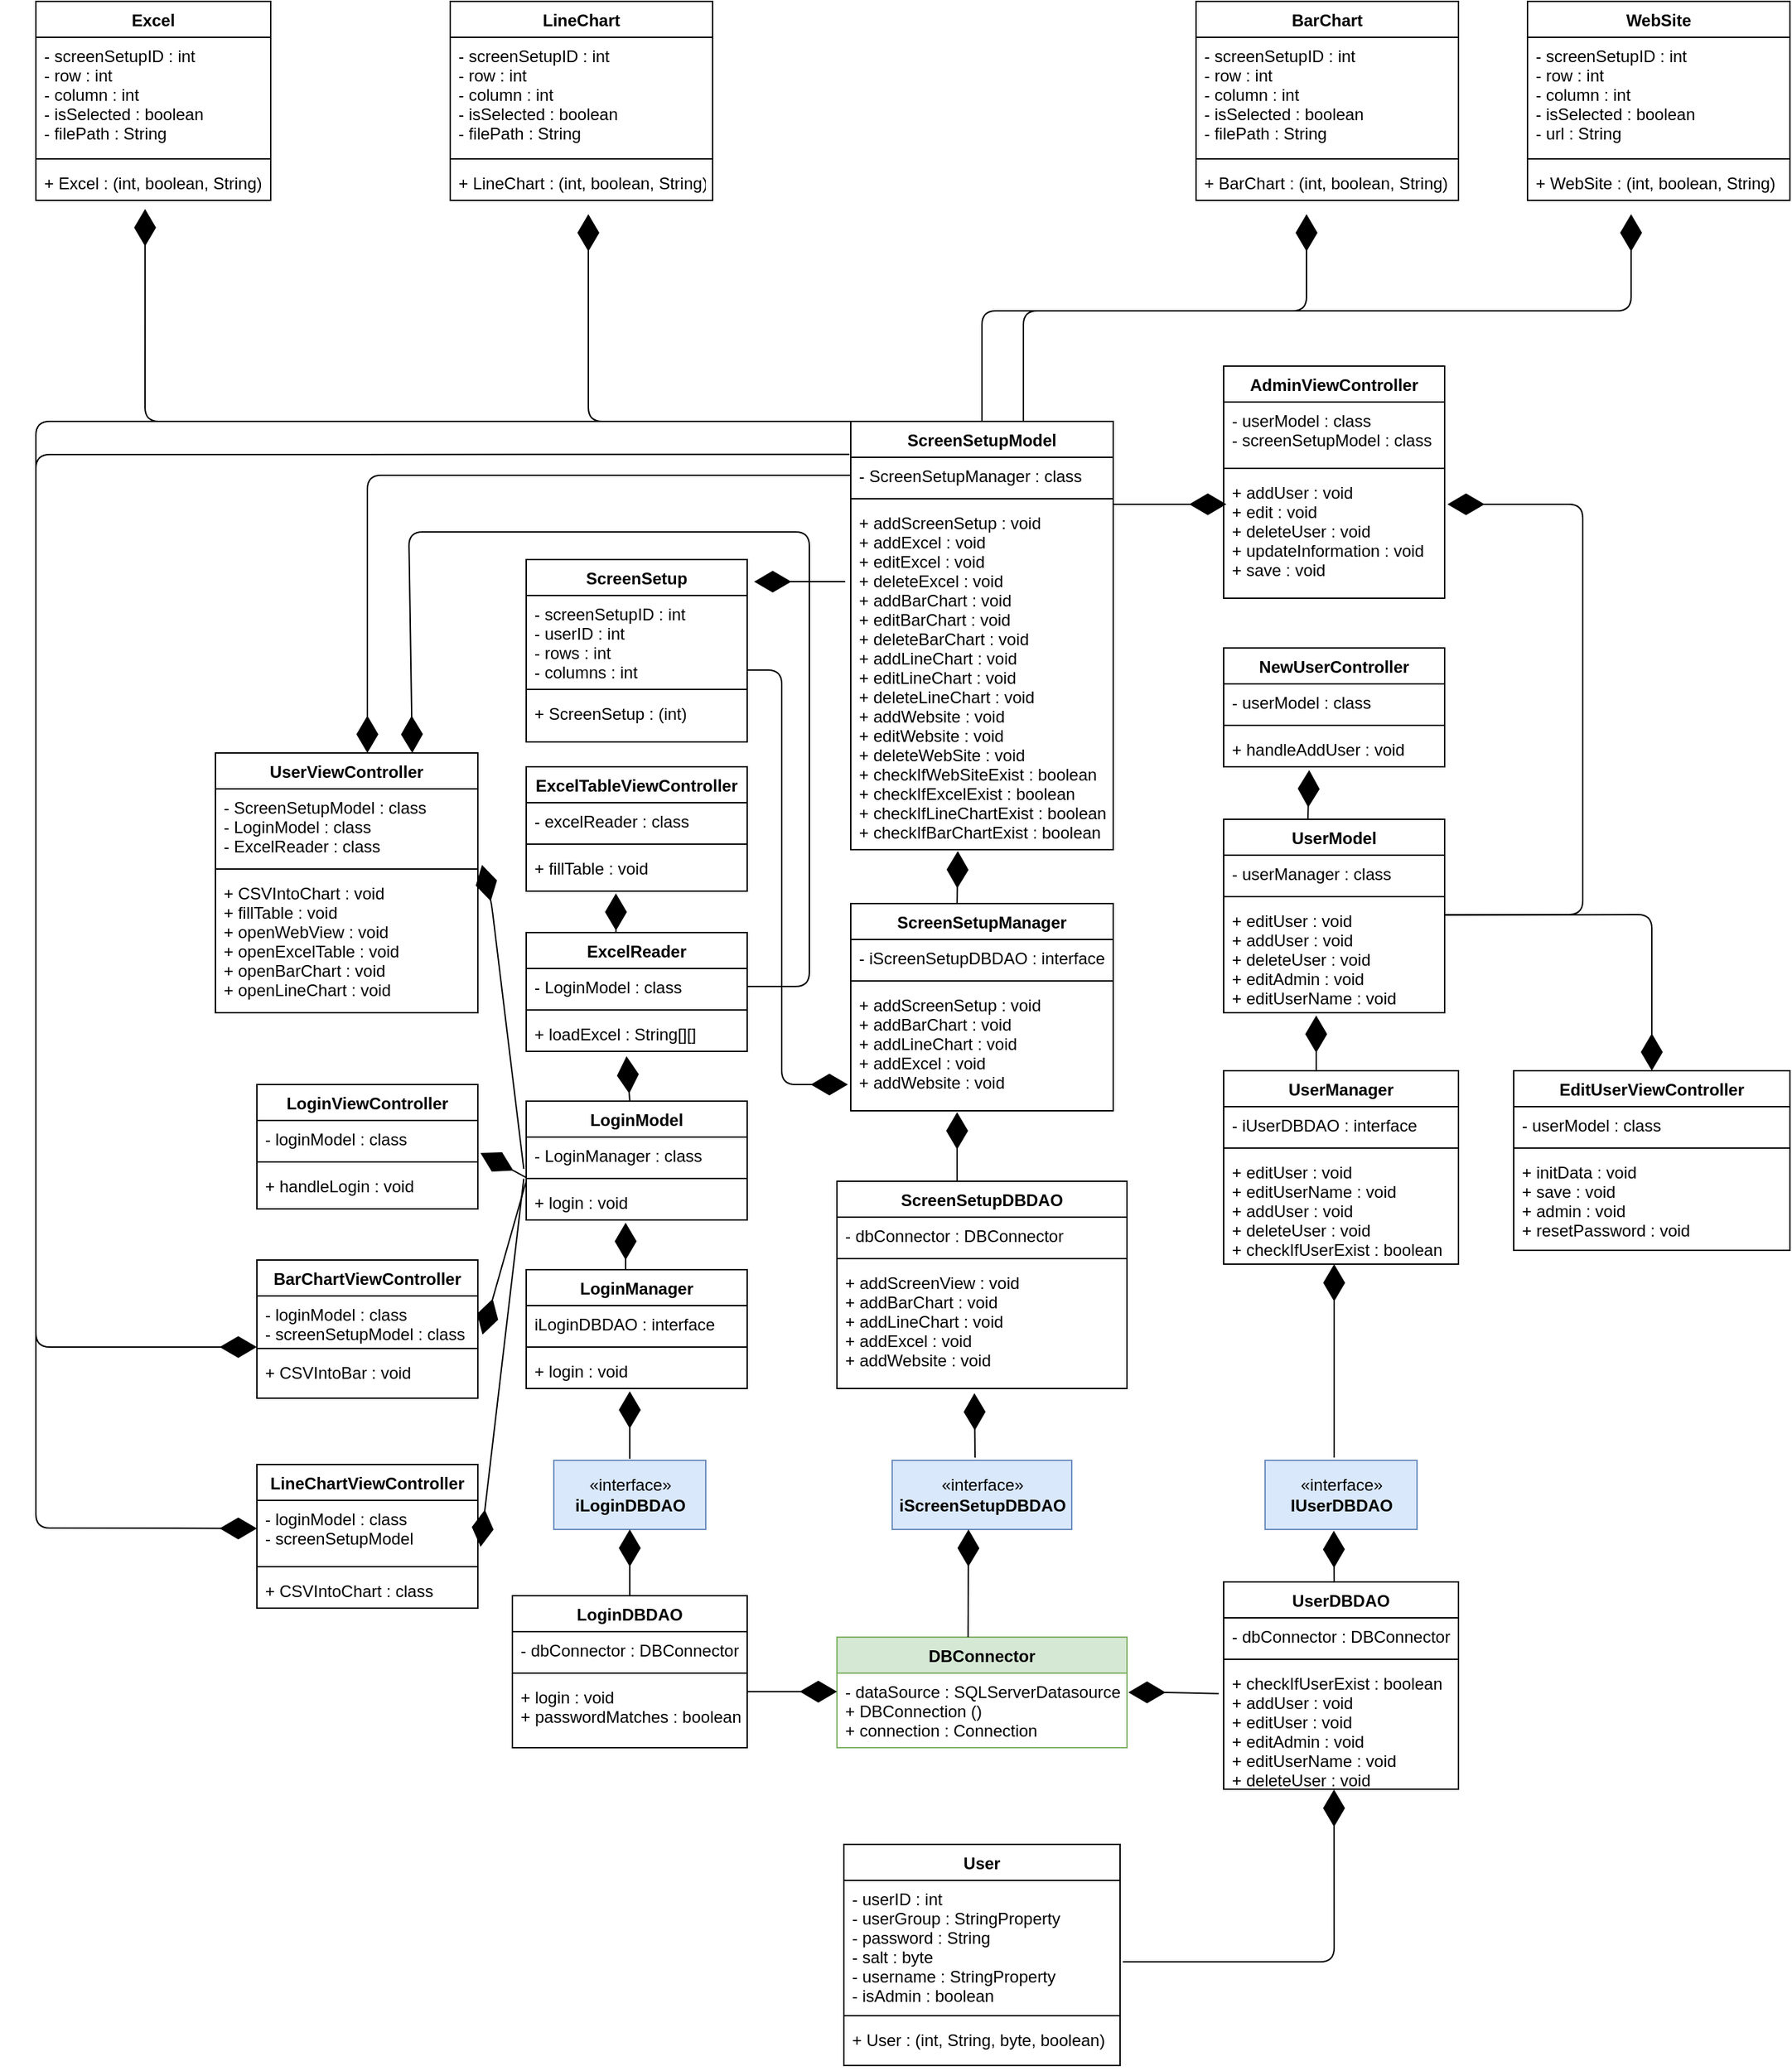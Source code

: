 <mxfile version="14.7.2" type="device"><diagram id="-xu_x7oqI-1ayVYpEPgx" name="Page-1"><mxGraphModel dx="2031" dy="2258" grid="1" gridSize="10" guides="1" tooltips="1" connect="1" arrows="1" fold="1" page="1" pageScale="1" pageWidth="827" pageHeight="1169" math="0" shadow="0"><root><mxCell id="0"/><mxCell id="1" parent="0"/><mxCell id="83hlfrwg2r9r9MQsn9oH-1" value="EditUserViewController" style="swimlane;fontStyle=1;align=center;verticalAlign=top;childLayout=stackLayout;horizontal=1;startSize=26;horizontalStack=0;resizeParent=1;resizeParentMax=0;resizeLast=0;collapsible=1;marginBottom=0;" parent="1" vertex="1"><mxGeometry x="1230" y="630" width="200" height="130" as="geometry"/></mxCell><mxCell id="83hlfrwg2r9r9MQsn9oH-2" value="- userModel : class" style="text;strokeColor=none;fillColor=none;align=left;verticalAlign=top;spacingLeft=4;spacingRight=4;overflow=hidden;rotatable=0;points=[[0,0.5],[1,0.5]];portConstraint=eastwest;" parent="83hlfrwg2r9r9MQsn9oH-1" vertex="1"><mxGeometry y="26" width="200" height="26" as="geometry"/></mxCell><mxCell id="83hlfrwg2r9r9MQsn9oH-3" value="" style="line;strokeWidth=1;fillColor=none;align=left;verticalAlign=middle;spacingTop=-1;spacingLeft=3;spacingRight=3;rotatable=0;labelPosition=right;points=[];portConstraint=eastwest;" parent="83hlfrwg2r9r9MQsn9oH-1" vertex="1"><mxGeometry y="52" width="200" height="8" as="geometry"/></mxCell><mxCell id="83hlfrwg2r9r9MQsn9oH-4" value="+ initData : void&#10;+ save : void&#10;+ admin : void&#10;+ resetPassword : void" style="text;strokeColor=none;fillColor=none;align=left;verticalAlign=top;spacingLeft=4;spacingRight=4;overflow=hidden;rotatable=0;points=[[0,0.5],[1,0.5]];portConstraint=eastwest;" parent="83hlfrwg2r9r9MQsn9oH-1" vertex="1"><mxGeometry y="60" width="200" height="70" as="geometry"/></mxCell><mxCell id="83hlfrwg2r9r9MQsn9oH-5" value="AdminViewController" style="swimlane;fontStyle=1;align=center;verticalAlign=top;childLayout=stackLayout;horizontal=1;startSize=26;horizontalStack=0;resizeParent=1;resizeParentMax=0;resizeLast=0;collapsible=1;marginBottom=0;" parent="1" vertex="1"><mxGeometry x="1020" y="120" width="160" height="168" as="geometry"/></mxCell><mxCell id="83hlfrwg2r9r9MQsn9oH-6" value="- userModel : class&#10;- screenSetupModel : class" style="text;strokeColor=none;fillColor=none;align=left;verticalAlign=top;spacingLeft=4;spacingRight=4;overflow=hidden;rotatable=0;points=[[0,0.5],[1,0.5]];portConstraint=eastwest;" parent="83hlfrwg2r9r9MQsn9oH-5" vertex="1"><mxGeometry y="26" width="160" height="44" as="geometry"/></mxCell><mxCell id="83hlfrwg2r9r9MQsn9oH-7" value="" style="line;strokeWidth=1;fillColor=none;align=left;verticalAlign=middle;spacingTop=-1;spacingLeft=3;spacingRight=3;rotatable=0;labelPosition=right;points=[];portConstraint=eastwest;" parent="83hlfrwg2r9r9MQsn9oH-5" vertex="1"><mxGeometry y="70" width="160" height="8" as="geometry"/></mxCell><mxCell id="83hlfrwg2r9r9MQsn9oH-8" value="+ addUser : void&#10;+ edit : void&#10;+ deleteUser : void&#10;+ updateInformation : void&#10;+ save : void" style="text;strokeColor=none;fillColor=none;align=left;verticalAlign=top;spacingLeft=4;spacingRight=4;overflow=hidden;rotatable=0;points=[[0,0.5],[1,0.5]];portConstraint=eastwest;" parent="83hlfrwg2r9r9MQsn9oH-5" vertex="1"><mxGeometry y="78" width="160" height="90" as="geometry"/></mxCell><mxCell id="83hlfrwg2r9r9MQsn9oH-13" value="UserModel" style="swimlane;fontStyle=1;align=center;verticalAlign=top;childLayout=stackLayout;horizontal=1;startSize=26;horizontalStack=0;resizeParent=1;resizeParentMax=0;resizeLast=0;collapsible=1;marginBottom=0;" parent="1" vertex="1"><mxGeometry x="1020" y="448" width="160" height="140" as="geometry"/></mxCell><mxCell id="83hlfrwg2r9r9MQsn9oH-14" value="- userManager : class" style="text;strokeColor=none;fillColor=none;align=left;verticalAlign=top;spacingLeft=4;spacingRight=4;overflow=hidden;rotatable=0;points=[[0,0.5],[1,0.5]];portConstraint=eastwest;" parent="83hlfrwg2r9r9MQsn9oH-13" vertex="1"><mxGeometry y="26" width="160" height="26" as="geometry"/></mxCell><mxCell id="83hlfrwg2r9r9MQsn9oH-15" value="" style="line;strokeWidth=1;fillColor=none;align=left;verticalAlign=middle;spacingTop=-1;spacingLeft=3;spacingRight=3;rotatable=0;labelPosition=right;points=[];portConstraint=eastwest;" parent="83hlfrwg2r9r9MQsn9oH-13" vertex="1"><mxGeometry y="52" width="160" height="8" as="geometry"/></mxCell><mxCell id="83hlfrwg2r9r9MQsn9oH-16" value="+ editUser : void&#10;+ addUser : void&#10;+ deleteUser : void&#10;+ editAdmin : void&#10;+ editUserName : void" style="text;strokeColor=none;fillColor=none;align=left;verticalAlign=top;spacingLeft=4;spacingRight=4;overflow=hidden;rotatable=0;points=[[0,0.5],[1,0.5]];portConstraint=eastwest;" parent="83hlfrwg2r9r9MQsn9oH-13" vertex="1"><mxGeometry y="60" width="160" height="80" as="geometry"/></mxCell><mxCell id="83hlfrwg2r9r9MQsn9oH-21" value="ScreenSetupModel" style="swimlane;fontStyle=1;align=center;verticalAlign=top;childLayout=stackLayout;horizontal=1;startSize=26;horizontalStack=0;resizeParent=1;resizeParentMax=0;resizeLast=0;collapsible=1;marginBottom=0;" parent="1" vertex="1"><mxGeometry x="750" y="160" width="190" height="310" as="geometry"/></mxCell><mxCell id="83hlfrwg2r9r9MQsn9oH-22" value="- ScreenSetupManager : class" style="text;strokeColor=none;fillColor=none;align=left;verticalAlign=top;spacingLeft=4;spacingRight=4;overflow=hidden;rotatable=0;points=[[0,0.5],[1,0.5]];portConstraint=eastwest;" parent="83hlfrwg2r9r9MQsn9oH-21" vertex="1"><mxGeometry y="26" width="190" height="26" as="geometry"/></mxCell><mxCell id="83hlfrwg2r9r9MQsn9oH-23" value="" style="line;strokeWidth=1;fillColor=none;align=left;verticalAlign=middle;spacingTop=-1;spacingLeft=3;spacingRight=3;rotatable=0;labelPosition=right;points=[];portConstraint=eastwest;" parent="83hlfrwg2r9r9MQsn9oH-21" vertex="1"><mxGeometry y="52" width="190" height="8" as="geometry"/></mxCell><mxCell id="83hlfrwg2r9r9MQsn9oH-24" value="+ addScreenSetup : void&#10;+ addExcel : void&#10;+ editExcel : void&#10;+ deleteExcel : void&#10;+ addBarChart : void&#10;+ editBarChart : void&#10;+ deleteBarChart : void&#10;+ addLineChart : void&#10;+ editLineChart : void&#10;+ deleteLineChart : void&#10;+ addWebsite : void&#10;+ editWebsite : void&#10;+ deleteWebSite : void&#10;+ checkIfWebSiteExist : boolean&#10;+ checkIfExcelExist : boolean&#10;+ checkIfLineChartExist : boolean&#10;+ checkIfBarChartExist : boolean" style="text;strokeColor=none;fillColor=none;align=left;verticalAlign=top;spacingLeft=4;spacingRight=4;overflow=hidden;rotatable=0;points=[[0,0.5],[1,0.5]];portConstraint=eastwest;" parent="83hlfrwg2r9r9MQsn9oH-21" vertex="1"><mxGeometry y="60" width="190" height="250" as="geometry"/></mxCell><mxCell id="83hlfrwg2r9r9MQsn9oH-25" value="LoginModel" style="swimlane;fontStyle=1;align=center;verticalAlign=top;childLayout=stackLayout;horizontal=1;startSize=26;horizontalStack=0;resizeParent=1;resizeParentMax=0;resizeLast=0;collapsible=1;marginBottom=0;" parent="1" vertex="1"><mxGeometry x="515" y="652" width="160" height="86" as="geometry"/></mxCell><mxCell id="C0IKbY7jqV3EXSdnND0K-59" value="" style="endArrow=diamondThin;endFill=1;endSize=24;html=1;entryX=0.454;entryY=1.137;entryDx=0;entryDy=0;entryPerimeter=0;" parent="83hlfrwg2r9r9MQsn9oH-25" target="C0IKbY7jqV3EXSdnND0K-58" edge="1"><mxGeometry width="160" relative="1" as="geometry"><mxPoint x="75" as="sourcePoint"/><mxPoint x="235" as="targetPoint"/></mxGeometry></mxCell><mxCell id="83hlfrwg2r9r9MQsn9oH-26" value="- LoginManager : class" style="text;strokeColor=none;fillColor=none;align=left;verticalAlign=top;spacingLeft=4;spacingRight=4;overflow=hidden;rotatable=0;points=[[0,0.5],[1,0.5]];portConstraint=eastwest;" parent="83hlfrwg2r9r9MQsn9oH-25" vertex="1"><mxGeometry y="26" width="160" height="26" as="geometry"/></mxCell><mxCell id="83hlfrwg2r9r9MQsn9oH-27" value="" style="line;strokeWidth=1;fillColor=none;align=left;verticalAlign=middle;spacingTop=-1;spacingLeft=3;spacingRight=3;rotatable=0;labelPosition=right;points=[];portConstraint=eastwest;" parent="83hlfrwg2r9r9MQsn9oH-25" vertex="1"><mxGeometry y="52" width="160" height="8" as="geometry"/></mxCell><mxCell id="C0IKbY7jqV3EXSdnND0K-48" value="" style="endArrow=diamondThin;endFill=1;endSize=24;html=1;entryX=1.012;entryY=0.907;entryDx=0;entryDy=0;entryPerimeter=0;" parent="83hlfrwg2r9r9MQsn9oH-25" target="C0IKbY7jqV3EXSdnND0K-14" edge="1"><mxGeometry width="160" relative="1" as="geometry"><mxPoint y="55.29" as="sourcePoint"/><mxPoint x="160" y="55.29" as="targetPoint"/></mxGeometry></mxCell><mxCell id="83hlfrwg2r9r9MQsn9oH-28" value="+ login : void" style="text;strokeColor=none;fillColor=none;align=left;verticalAlign=top;spacingLeft=4;spacingRight=4;overflow=hidden;rotatable=0;points=[[0,0.5],[1,0.5]];portConstraint=eastwest;" parent="83hlfrwg2r9r9MQsn9oH-25" vertex="1"><mxGeometry y="60" width="160" height="26" as="geometry"/></mxCell><mxCell id="83hlfrwg2r9r9MQsn9oH-33" value="ScreenSetupDBDAO" style="swimlane;fontStyle=1;align=center;verticalAlign=top;childLayout=stackLayout;horizontal=1;startSize=26;horizontalStack=0;resizeParent=1;resizeParentMax=0;resizeLast=0;collapsible=1;marginBottom=0;" parent="1" vertex="1"><mxGeometry x="740" y="710" width="210" height="150" as="geometry"/></mxCell><mxCell id="83hlfrwg2r9r9MQsn9oH-34" value="- dbConnector : DBConnector" style="text;strokeColor=none;fillColor=none;align=left;verticalAlign=top;spacingLeft=4;spacingRight=4;overflow=hidden;rotatable=0;points=[[0,0.5],[1,0.5]];portConstraint=eastwest;" parent="83hlfrwg2r9r9MQsn9oH-33" vertex="1"><mxGeometry y="26" width="210" height="26" as="geometry"/></mxCell><mxCell id="83hlfrwg2r9r9MQsn9oH-35" value="" style="line;strokeWidth=1;fillColor=none;align=left;verticalAlign=middle;spacingTop=-1;spacingLeft=3;spacingRight=3;rotatable=0;labelPosition=right;points=[];portConstraint=eastwest;" parent="83hlfrwg2r9r9MQsn9oH-33" vertex="1"><mxGeometry y="52" width="210" height="8" as="geometry"/></mxCell><mxCell id="83hlfrwg2r9r9MQsn9oH-36" value="+ addScreenView : void&#10;+ addBarChart : void&#10;+ addLineChart : void&#10;+ addExcel : void&#10;+ addWebsite : void" style="text;strokeColor=none;fillColor=none;align=left;verticalAlign=top;spacingLeft=4;spacingRight=4;overflow=hidden;rotatable=0;points=[[0,0.5],[1,0.5]];portConstraint=eastwest;" parent="83hlfrwg2r9r9MQsn9oH-33" vertex="1"><mxGeometry y="60" width="210" height="90" as="geometry"/></mxCell><mxCell id="83hlfrwg2r9r9MQsn9oH-37" value="«interface»&lt;br&gt;&lt;b&gt;IUserDBDAO&lt;/b&gt;" style="html=1;fillColor=#dae8fc;strokeColor=#6c8ebf;" parent="1" vertex="1"><mxGeometry x="1050" y="912" width="110" height="50" as="geometry"/></mxCell><mxCell id="83hlfrwg2r9r9MQsn9oH-38" value="LoginDBDAO" style="swimlane;fontStyle=1;align=center;verticalAlign=top;childLayout=stackLayout;horizontal=1;startSize=26;horizontalStack=0;resizeParent=1;resizeParentMax=0;resizeLast=0;collapsible=1;marginBottom=0;" parent="1" vertex="1"><mxGeometry x="505" y="1010" width="170" height="110" as="geometry"/></mxCell><mxCell id="83hlfrwg2r9r9MQsn9oH-39" value="- dbConnector : DBConnector" style="text;strokeColor=none;fillColor=none;align=left;verticalAlign=top;spacingLeft=4;spacingRight=4;overflow=hidden;rotatable=0;points=[[0,0.5],[1,0.5]];portConstraint=eastwest;" parent="83hlfrwg2r9r9MQsn9oH-38" vertex="1"><mxGeometry y="26" width="170" height="26" as="geometry"/></mxCell><mxCell id="83hlfrwg2r9r9MQsn9oH-40" value="" style="line;strokeWidth=1;fillColor=none;align=left;verticalAlign=middle;spacingTop=-1;spacingLeft=3;spacingRight=3;rotatable=0;labelPosition=right;points=[];portConstraint=eastwest;" parent="83hlfrwg2r9r9MQsn9oH-38" vertex="1"><mxGeometry y="52" width="170" height="8" as="geometry"/></mxCell><mxCell id="83hlfrwg2r9r9MQsn9oH-41" value="+ login : void&#10;+ passwordMatches : boolean" style="text;strokeColor=none;fillColor=none;align=left;verticalAlign=top;spacingLeft=4;spacingRight=4;overflow=hidden;rotatable=0;points=[[0,0.5],[1,0.5]];portConstraint=eastwest;" parent="83hlfrwg2r9r9MQsn9oH-38" vertex="1"><mxGeometry y="60" width="170" height="50" as="geometry"/></mxCell><mxCell id="83hlfrwg2r9r9MQsn9oH-42" value="UserDBDAO" style="swimlane;fontStyle=1;align=center;verticalAlign=top;childLayout=stackLayout;horizontal=1;startSize=26;horizontalStack=0;resizeParent=1;resizeParentMax=0;resizeLast=0;collapsible=1;marginBottom=0;" parent="1" vertex="1"><mxGeometry x="1020" y="1000" width="170" height="150" as="geometry"/></mxCell><mxCell id="83hlfrwg2r9r9MQsn9oH-43" value="- dbConnector : DBConnector" style="text;strokeColor=none;fillColor=none;align=left;verticalAlign=top;spacingLeft=4;spacingRight=4;overflow=hidden;rotatable=0;points=[[0,0.5],[1,0.5]];portConstraint=eastwest;" parent="83hlfrwg2r9r9MQsn9oH-42" vertex="1"><mxGeometry y="26" width="170" height="26" as="geometry"/></mxCell><mxCell id="83hlfrwg2r9r9MQsn9oH-44" value="" style="line;strokeWidth=1;fillColor=none;align=left;verticalAlign=middle;spacingTop=-1;spacingLeft=3;spacingRight=3;rotatable=0;labelPosition=right;points=[];portConstraint=eastwest;" parent="83hlfrwg2r9r9MQsn9oH-42" vertex="1"><mxGeometry y="52" width="170" height="8" as="geometry"/></mxCell><mxCell id="83hlfrwg2r9r9MQsn9oH-45" value="+ checkIfUserExist : boolean&#10;+ addUser : void&#10;+ editUser : void&#10;+ editAdmin : void&#10;+ editUserName : void&#10;+ deleteUser : void" style="text;strokeColor=none;fillColor=none;align=left;verticalAlign=top;spacingLeft=4;spacingRight=4;overflow=hidden;rotatable=0;points=[[0,0.5],[1,0.5]];portConstraint=eastwest;" parent="83hlfrwg2r9r9MQsn9oH-42" vertex="1"><mxGeometry y="60" width="170" height="90" as="geometry"/></mxCell><mxCell id="83hlfrwg2r9r9MQsn9oH-52" value="DBConnector" style="swimlane;fontStyle=1;childLayout=stackLayout;horizontal=1;startSize=26;fillColor=#d5e8d4;horizontalStack=0;resizeParent=1;resizeParentMax=0;resizeLast=0;collapsible=1;marginBottom=0;strokeColor=#82b366;" parent="1" vertex="1"><mxGeometry x="740" y="1040" width="210" height="80" as="geometry"/></mxCell><mxCell id="KyRA1oLAtNByARKjJ57n-8" value="" style="endArrow=diamondThin;endFill=1;endSize=24;html=1;entryX=0;entryY=0.248;entryDx=0;entryDy=0;entryPerimeter=0;" parent="83hlfrwg2r9r9MQsn9oH-52" target="83hlfrwg2r9r9MQsn9oH-55" edge="1"><mxGeometry width="160" relative="1" as="geometry"><mxPoint x="-65" y="39.41" as="sourcePoint"/><mxPoint x="95" y="39.41" as="targetPoint"/></mxGeometry></mxCell><mxCell id="83hlfrwg2r9r9MQsn9oH-55" value="- dataSource : SQLServerDatasource&#10;+ DBConnection ()&#10;+ connection : Connection" style="text;strokeColor=none;fillColor=none;align=left;verticalAlign=top;spacingLeft=4;spacingRight=4;overflow=hidden;rotatable=0;points=[[0,0.5],[1,0.5]];portConstraint=eastwest;" parent="83hlfrwg2r9r9MQsn9oH-52" vertex="1"><mxGeometry y="26" width="210" height="54" as="geometry"/></mxCell><mxCell id="83hlfrwg2r9r9MQsn9oH-60" value="UserManager" style="swimlane;fontStyle=1;align=center;verticalAlign=top;childLayout=stackLayout;horizontal=1;startSize=26;horizontalStack=0;resizeParent=1;resizeParentMax=0;resizeLast=0;collapsible=1;marginBottom=0;" parent="1" vertex="1"><mxGeometry x="1020" y="630" width="170" height="140" as="geometry"/></mxCell><mxCell id="83hlfrwg2r9r9MQsn9oH-61" value="- iUserDBDAO : interface" style="text;strokeColor=none;fillColor=none;align=left;verticalAlign=top;spacingLeft=4;spacingRight=4;overflow=hidden;rotatable=0;points=[[0,0.5],[1,0.5]];portConstraint=eastwest;" parent="83hlfrwg2r9r9MQsn9oH-60" vertex="1"><mxGeometry y="26" width="170" height="26" as="geometry"/></mxCell><mxCell id="83hlfrwg2r9r9MQsn9oH-62" value="" style="line;strokeWidth=1;fillColor=none;align=left;verticalAlign=middle;spacingTop=-1;spacingLeft=3;spacingRight=3;rotatable=0;labelPosition=right;points=[];portConstraint=eastwest;" parent="83hlfrwg2r9r9MQsn9oH-60" vertex="1"><mxGeometry y="52" width="170" height="8" as="geometry"/></mxCell><mxCell id="83hlfrwg2r9r9MQsn9oH-63" value="+ editUser : void&#10;+ editUserName : void&#10;+ addUser : void&#10;+ deleteUser : void&#10;+ checkIfUserExist : boolean" style="text;strokeColor=none;fillColor=none;align=left;verticalAlign=top;spacingLeft=4;spacingRight=4;overflow=hidden;rotatable=0;points=[[0,0.5],[1,0.5]];portConstraint=eastwest;" parent="83hlfrwg2r9r9MQsn9oH-60" vertex="1"><mxGeometry y="60" width="170" height="80" as="geometry"/></mxCell><mxCell id="C0IKbY7jqV3EXSdnND0K-50" value="" style="endArrow=diamondThin;endFill=1;endSize=24;html=1;" parent="83hlfrwg2r9r9MQsn9oH-60" edge="1"><mxGeometry width="160" relative="1" as="geometry"><mxPoint x="67" as="sourcePoint"/><mxPoint x="67" y="-40" as="targetPoint"/></mxGeometry></mxCell><mxCell id="83hlfrwg2r9r9MQsn9oH-64" value="ScreenSetupManager" style="swimlane;fontStyle=1;align=center;verticalAlign=top;childLayout=stackLayout;horizontal=1;startSize=26;horizontalStack=0;resizeParent=1;resizeParentMax=0;resizeLast=0;collapsible=1;marginBottom=0;" parent="1" vertex="1"><mxGeometry x="750" y="509" width="190" height="150" as="geometry"/></mxCell><mxCell id="83hlfrwg2r9r9MQsn9oH-65" value="- iScreenSetupDBDAO : interface" style="text;strokeColor=none;fillColor=none;align=left;verticalAlign=top;spacingLeft=4;spacingRight=4;overflow=hidden;rotatable=0;points=[[0,0.5],[1,0.5]];portConstraint=eastwest;" parent="83hlfrwg2r9r9MQsn9oH-64" vertex="1"><mxGeometry y="26" width="190" height="26" as="geometry"/></mxCell><mxCell id="83hlfrwg2r9r9MQsn9oH-66" value="" style="line;strokeWidth=1;fillColor=none;align=left;verticalAlign=middle;spacingTop=-1;spacingLeft=3;spacingRight=3;rotatable=0;labelPosition=right;points=[];portConstraint=eastwest;" parent="83hlfrwg2r9r9MQsn9oH-64" vertex="1"><mxGeometry y="52" width="190" height="8" as="geometry"/></mxCell><mxCell id="83hlfrwg2r9r9MQsn9oH-67" value="+ addScreenSetup : void&#10;+ addBarChart : void&#10;+ addLineChart : void&#10;+ addExcel : void&#10;+ addWebsite : void" style="text;strokeColor=none;fillColor=none;align=left;verticalAlign=top;spacingLeft=4;spacingRight=4;overflow=hidden;rotatable=0;points=[[0,0.5],[1,0.5]];portConstraint=eastwest;" parent="83hlfrwg2r9r9MQsn9oH-64" vertex="1"><mxGeometry y="60" width="190" height="90" as="geometry"/></mxCell><mxCell id="83hlfrwg2r9r9MQsn9oH-68" value="LoginManager" style="swimlane;fontStyle=1;align=center;verticalAlign=top;childLayout=stackLayout;horizontal=1;startSize=26;horizontalStack=0;resizeParent=1;resizeParentMax=0;resizeLast=0;collapsible=1;marginBottom=0;" parent="1" vertex="1"><mxGeometry x="515" y="774" width="160" height="86" as="geometry"/></mxCell><mxCell id="83hlfrwg2r9r9MQsn9oH-69" value="iLoginDBDAO : interface" style="text;strokeColor=none;fillColor=none;align=left;verticalAlign=top;spacingLeft=4;spacingRight=4;overflow=hidden;rotatable=0;points=[[0,0.5],[1,0.5]];portConstraint=eastwest;" parent="83hlfrwg2r9r9MQsn9oH-68" vertex="1"><mxGeometry y="26" width="160" height="26" as="geometry"/></mxCell><mxCell id="83hlfrwg2r9r9MQsn9oH-70" value="" style="line;strokeWidth=1;fillColor=none;align=left;verticalAlign=middle;spacingTop=-1;spacingLeft=3;spacingRight=3;rotatable=0;labelPosition=right;points=[];portConstraint=eastwest;" parent="83hlfrwg2r9r9MQsn9oH-68" vertex="1"><mxGeometry y="52" width="160" height="8" as="geometry"/></mxCell><mxCell id="83hlfrwg2r9r9MQsn9oH-71" value="+ login : void" style="text;strokeColor=none;fillColor=none;align=left;verticalAlign=top;spacingLeft=4;spacingRight=4;overflow=hidden;rotatable=0;points=[[0,0.5],[1,0.5]];portConstraint=eastwest;" parent="83hlfrwg2r9r9MQsn9oH-68" vertex="1"><mxGeometry y="60" width="160" height="26" as="geometry"/></mxCell><mxCell id="83hlfrwg2r9r9MQsn9oH-80" value="User" style="swimlane;fontStyle=1;align=center;verticalAlign=top;childLayout=stackLayout;horizontal=1;startSize=26;horizontalStack=0;resizeParent=1;resizeParentMax=0;resizeLast=0;collapsible=1;marginBottom=0;" parent="1" vertex="1"><mxGeometry x="745" y="1190" width="200" height="160" as="geometry"/></mxCell><mxCell id="83hlfrwg2r9r9MQsn9oH-81" value="- userID : int&#10;- userGroup : StringProperty&#10;- password : String&#10;- salt : byte&#10;- username : StringProperty&#10;- isAdmin : boolean" style="text;strokeColor=none;fillColor=none;align=left;verticalAlign=top;spacingLeft=4;spacingRight=4;overflow=hidden;rotatable=0;points=[[0,0.5],[1,0.5]];portConstraint=eastwest;" parent="83hlfrwg2r9r9MQsn9oH-80" vertex="1"><mxGeometry y="26" width="200" height="94" as="geometry"/></mxCell><mxCell id="83hlfrwg2r9r9MQsn9oH-82" value="" style="line;strokeWidth=1;fillColor=none;align=left;verticalAlign=middle;spacingTop=-1;spacingLeft=3;spacingRight=3;rotatable=0;labelPosition=right;points=[];portConstraint=eastwest;" parent="83hlfrwg2r9r9MQsn9oH-80" vertex="1"><mxGeometry y="120" width="200" height="8" as="geometry"/></mxCell><mxCell id="83hlfrwg2r9r9MQsn9oH-83" value="+ User : (int, String, byte, boolean)&#10;" style="text;strokeColor=none;fillColor=none;align=left;verticalAlign=top;spacingLeft=4;spacingRight=4;overflow=hidden;rotatable=0;points=[[0,0.5],[1,0.5]];portConstraint=eastwest;" parent="83hlfrwg2r9r9MQsn9oH-80" vertex="1"><mxGeometry y="128" width="200" height="32" as="geometry"/></mxCell><mxCell id="83hlfrwg2r9r9MQsn9oH-88" value="ScreenSetup" style="swimlane;fontStyle=1;align=center;verticalAlign=top;childLayout=stackLayout;horizontal=1;startSize=26;horizontalStack=0;resizeParent=1;resizeParentMax=0;resizeLast=0;collapsible=1;marginBottom=0;" parent="1" vertex="1"><mxGeometry x="515" y="260" width="160" height="132" as="geometry"/></mxCell><mxCell id="83hlfrwg2r9r9MQsn9oH-89" value="- screenSetupID : int&#10;- userID : int&#10;- rows : int&#10;- columns : int" style="text;strokeColor=none;fillColor=none;align=left;verticalAlign=top;spacingLeft=4;spacingRight=4;overflow=hidden;rotatable=0;points=[[0,0.5],[1,0.5]];portConstraint=eastwest;" parent="83hlfrwg2r9r9MQsn9oH-88" vertex="1"><mxGeometry y="26" width="160" height="64" as="geometry"/></mxCell><mxCell id="83hlfrwg2r9r9MQsn9oH-90" value="" style="line;strokeWidth=1;fillColor=none;align=left;verticalAlign=middle;spacingTop=-1;spacingLeft=3;spacingRight=3;rotatable=0;labelPosition=right;points=[];portConstraint=eastwest;" parent="83hlfrwg2r9r9MQsn9oH-88" vertex="1"><mxGeometry y="90" width="160" height="8" as="geometry"/></mxCell><mxCell id="83hlfrwg2r9r9MQsn9oH-91" value="+ ScreenSetup : (int)" style="text;strokeColor=none;fillColor=none;align=left;verticalAlign=top;spacingLeft=4;spacingRight=4;overflow=hidden;rotatable=0;points=[[0,0.5],[1,0.5]];portConstraint=eastwest;" parent="83hlfrwg2r9r9MQsn9oH-88" vertex="1"><mxGeometry y="98" width="160" height="34" as="geometry"/></mxCell><mxCell id="C0IKbY7jqV3EXSdnND0K-1" value="BarChartViewController" style="swimlane;fontStyle=1;align=center;verticalAlign=top;childLayout=stackLayout;horizontal=1;startSize=26;horizontalStack=0;resizeParent=1;resizeParentMax=0;resizeLast=0;collapsible=1;marginBottom=0;" parent="1" vertex="1"><mxGeometry x="320" y="767" width="160" height="100" as="geometry"/></mxCell><mxCell id="C0IKbY7jqV3EXSdnND0K-2" value="- loginModel : class&#10;- screenSetupModel : class" style="text;strokeColor=none;fillColor=none;align=left;verticalAlign=top;spacingLeft=4;spacingRight=4;overflow=hidden;rotatable=0;points=[[0,0.5],[1,0.5]];portConstraint=eastwest;" parent="C0IKbY7jqV3EXSdnND0K-1" vertex="1"><mxGeometry y="26" width="160" height="34" as="geometry"/></mxCell><mxCell id="C0IKbY7jqV3EXSdnND0K-3" value="" style="line;strokeWidth=1;fillColor=none;align=left;verticalAlign=middle;spacingTop=-1;spacingLeft=3;spacingRight=3;rotatable=0;labelPosition=right;points=[];portConstraint=eastwest;" parent="C0IKbY7jqV3EXSdnND0K-1" vertex="1"><mxGeometry y="60" width="160" height="8" as="geometry"/></mxCell><mxCell id="C0IKbY7jqV3EXSdnND0K-4" value="+ CSVIntoBar : void" style="text;strokeColor=none;fillColor=none;align=left;verticalAlign=top;spacingLeft=4;spacingRight=4;overflow=hidden;rotatable=0;points=[[0,0.5],[1,0.5]];portConstraint=eastwest;" parent="C0IKbY7jqV3EXSdnND0K-1" vertex="1"><mxGeometry y="68" width="160" height="32" as="geometry"/></mxCell><mxCell id="C0IKbY7jqV3EXSdnND0K-5" value="ExcelTableViewController" style="swimlane;fontStyle=1;align=center;verticalAlign=top;childLayout=stackLayout;horizontal=1;startSize=26;horizontalStack=0;resizeParent=1;resizeParentMax=0;resizeLast=0;collapsible=1;marginBottom=0;" parent="1" vertex="1"><mxGeometry x="515" y="410" width="160" height="90" as="geometry"/></mxCell><mxCell id="C0IKbY7jqV3EXSdnND0K-6" value="- excelReader : class" style="text;strokeColor=none;fillColor=none;align=left;verticalAlign=top;spacingLeft=4;spacingRight=4;overflow=hidden;rotatable=0;points=[[0,0.5],[1,0.5]];portConstraint=eastwest;" parent="C0IKbY7jqV3EXSdnND0K-5" vertex="1"><mxGeometry y="26" width="160" height="26" as="geometry"/></mxCell><mxCell id="C0IKbY7jqV3EXSdnND0K-7" value="" style="line;strokeWidth=1;fillColor=none;align=left;verticalAlign=middle;spacingTop=-1;spacingLeft=3;spacingRight=3;rotatable=0;labelPosition=right;points=[];portConstraint=eastwest;" parent="C0IKbY7jqV3EXSdnND0K-5" vertex="1"><mxGeometry y="52" width="160" height="8" as="geometry"/></mxCell><mxCell id="C0IKbY7jqV3EXSdnND0K-8" value="+ fillTable : void&#10;" style="text;strokeColor=none;fillColor=none;align=left;verticalAlign=top;spacingLeft=4;spacingRight=4;overflow=hidden;rotatable=0;points=[[0,0.5],[1,0.5]];portConstraint=eastwest;" parent="C0IKbY7jqV3EXSdnND0K-5" vertex="1"><mxGeometry y="60" width="160" height="30" as="geometry"/></mxCell><mxCell id="C0IKbY7jqV3EXSdnND0K-9" value="LineChartViewController" style="swimlane;fontStyle=1;align=center;verticalAlign=top;childLayout=stackLayout;horizontal=1;startSize=26;horizontalStack=0;resizeParent=1;resizeParentMax=0;resizeLast=0;collapsible=1;marginBottom=0;" parent="1" vertex="1"><mxGeometry x="320" y="915" width="160" height="104" as="geometry"/></mxCell><mxCell id="C0IKbY7jqV3EXSdnND0K-10" value="- loginModel : class&#10;- screenSetupModel" style="text;strokeColor=none;fillColor=none;align=left;verticalAlign=top;spacingLeft=4;spacingRight=4;overflow=hidden;rotatable=0;points=[[0,0.5],[1,0.5]];portConstraint=eastwest;" parent="C0IKbY7jqV3EXSdnND0K-9" vertex="1"><mxGeometry y="26" width="160" height="44" as="geometry"/></mxCell><mxCell id="C0IKbY7jqV3EXSdnND0K-11" value="" style="line;strokeWidth=1;fillColor=none;align=left;verticalAlign=middle;spacingTop=-1;spacingLeft=3;spacingRight=3;rotatable=0;labelPosition=right;points=[];portConstraint=eastwest;" parent="C0IKbY7jqV3EXSdnND0K-9" vertex="1"><mxGeometry y="70" width="160" height="8" as="geometry"/></mxCell><mxCell id="C0IKbY7jqV3EXSdnND0K-12" value="+ CSVIntoChart : class" style="text;strokeColor=none;fillColor=none;align=left;verticalAlign=top;spacingLeft=4;spacingRight=4;overflow=hidden;rotatable=0;points=[[0,0.5],[1,0.5]];portConstraint=eastwest;" parent="C0IKbY7jqV3EXSdnND0K-9" vertex="1"><mxGeometry y="78" width="160" height="26" as="geometry"/></mxCell><mxCell id="C0IKbY7jqV3EXSdnND0K-13" value="LoginViewController" style="swimlane;fontStyle=1;align=center;verticalAlign=top;childLayout=stackLayout;horizontal=1;startSize=26;horizontalStack=0;resizeParent=1;resizeParentMax=0;resizeLast=0;collapsible=1;marginBottom=0;" parent="1" vertex="1"><mxGeometry x="320" y="640" width="160" height="90" as="geometry"/></mxCell><mxCell id="C0IKbY7jqV3EXSdnND0K-14" value="- loginModel : class" style="text;strokeColor=none;fillColor=none;align=left;verticalAlign=top;spacingLeft=4;spacingRight=4;overflow=hidden;rotatable=0;points=[[0,0.5],[1,0.5]];portConstraint=eastwest;" parent="C0IKbY7jqV3EXSdnND0K-13" vertex="1"><mxGeometry y="26" width="160" height="26" as="geometry"/></mxCell><mxCell id="C0IKbY7jqV3EXSdnND0K-15" value="" style="line;strokeWidth=1;fillColor=none;align=left;verticalAlign=middle;spacingTop=-1;spacingLeft=3;spacingRight=3;rotatable=0;labelPosition=right;points=[];portConstraint=eastwest;" parent="C0IKbY7jqV3EXSdnND0K-13" vertex="1"><mxGeometry y="52" width="160" height="8" as="geometry"/></mxCell><mxCell id="C0IKbY7jqV3EXSdnND0K-16" value="+ handleLogin : void&#10;" style="text;strokeColor=none;fillColor=none;align=left;verticalAlign=top;spacingLeft=4;spacingRight=4;overflow=hidden;rotatable=0;points=[[0,0.5],[1,0.5]];portConstraint=eastwest;" parent="C0IKbY7jqV3EXSdnND0K-13" vertex="1"><mxGeometry y="60" width="160" height="30" as="geometry"/></mxCell><mxCell id="C0IKbY7jqV3EXSdnND0K-17" value="NewUserController" style="swimlane;fontStyle=1;align=center;verticalAlign=top;childLayout=stackLayout;horizontal=1;startSize=26;horizontalStack=0;resizeParent=1;resizeParentMax=0;resizeLast=0;collapsible=1;marginBottom=0;" parent="1" vertex="1"><mxGeometry x="1020" y="324" width="160" height="86" as="geometry"/></mxCell><mxCell id="C0IKbY7jqV3EXSdnND0K-18" value="- userModel : class" style="text;strokeColor=none;fillColor=none;align=left;verticalAlign=top;spacingLeft=4;spacingRight=4;overflow=hidden;rotatable=0;points=[[0,0.5],[1,0.5]];portConstraint=eastwest;" parent="C0IKbY7jqV3EXSdnND0K-17" vertex="1"><mxGeometry y="26" width="160" height="26" as="geometry"/></mxCell><mxCell id="C0IKbY7jqV3EXSdnND0K-19" value="" style="line;strokeWidth=1;fillColor=none;align=left;verticalAlign=middle;spacingTop=-1;spacingLeft=3;spacingRight=3;rotatable=0;labelPosition=right;points=[];portConstraint=eastwest;" parent="C0IKbY7jqV3EXSdnND0K-17" vertex="1"><mxGeometry y="52" width="160" height="8" as="geometry"/></mxCell><mxCell id="C0IKbY7jqV3EXSdnND0K-20" value="+ handleAddUser : void" style="text;strokeColor=none;fillColor=none;align=left;verticalAlign=top;spacingLeft=4;spacingRight=4;overflow=hidden;rotatable=0;points=[[0,0.5],[1,0.5]];portConstraint=eastwest;" parent="C0IKbY7jqV3EXSdnND0K-17" vertex="1"><mxGeometry y="60" width="160" height="26" as="geometry"/></mxCell><mxCell id="C0IKbY7jqV3EXSdnND0K-21" value="Excel" style="swimlane;fontStyle=1;align=center;verticalAlign=top;childLayout=stackLayout;horizontal=1;startSize=26;horizontalStack=0;resizeParent=1;resizeParentMax=0;resizeLast=0;collapsible=1;marginBottom=0;" parent="1" vertex="1"><mxGeometry x="160" y="-144" width="170" height="144" as="geometry"/></mxCell><mxCell id="C0IKbY7jqV3EXSdnND0K-22" value="- screenSetupID : int&#10;- row : int&#10;- column : int&#10;- isSelected : boolean&#10;- filePath : String" style="text;strokeColor=none;fillColor=none;align=left;verticalAlign=top;spacingLeft=4;spacingRight=4;overflow=hidden;rotatable=0;points=[[0,0.5],[1,0.5]];portConstraint=eastwest;" parent="C0IKbY7jqV3EXSdnND0K-21" vertex="1"><mxGeometry y="26" width="170" height="84" as="geometry"/></mxCell><mxCell id="C0IKbY7jqV3EXSdnND0K-23" value="" style="line;strokeWidth=1;fillColor=none;align=left;verticalAlign=middle;spacingTop=-1;spacingLeft=3;spacingRight=3;rotatable=0;labelPosition=right;points=[];portConstraint=eastwest;" parent="C0IKbY7jqV3EXSdnND0K-21" vertex="1"><mxGeometry y="110" width="170" height="8" as="geometry"/></mxCell><mxCell id="C0IKbY7jqV3EXSdnND0K-24" value="+ Excel : (int, boolean, String)" style="text;strokeColor=none;fillColor=none;align=left;verticalAlign=top;spacingLeft=4;spacingRight=4;overflow=hidden;rotatable=0;points=[[0,0.5],[1,0.5]];portConstraint=eastwest;" parent="C0IKbY7jqV3EXSdnND0K-21" vertex="1"><mxGeometry y="118" width="170" height="26" as="geometry"/></mxCell><mxCell id="C0IKbY7jqV3EXSdnND0K-25" value="LineChart" style="swimlane;fontStyle=1;align=center;verticalAlign=top;childLayout=stackLayout;horizontal=1;startSize=26;horizontalStack=0;resizeParent=1;resizeParentMax=0;resizeLast=0;collapsible=1;marginBottom=0;" parent="1" vertex="1"><mxGeometry x="460" y="-144" width="190" height="144" as="geometry"/></mxCell><mxCell id="C0IKbY7jqV3EXSdnND0K-26" value="- screenSetupID : int&#10;- row : int&#10;- column : int&#10;- isSelected : boolean&#10;- filePath : String" style="text;strokeColor=none;fillColor=none;align=left;verticalAlign=top;spacingLeft=4;spacingRight=4;overflow=hidden;rotatable=0;points=[[0,0.5],[1,0.5]];portConstraint=eastwest;" parent="C0IKbY7jqV3EXSdnND0K-25" vertex="1"><mxGeometry y="26" width="190" height="84" as="geometry"/></mxCell><mxCell id="C0IKbY7jqV3EXSdnND0K-27" value="" style="line;strokeWidth=1;fillColor=none;align=left;verticalAlign=middle;spacingTop=-1;spacingLeft=3;spacingRight=3;rotatable=0;labelPosition=right;points=[];portConstraint=eastwest;" parent="C0IKbY7jqV3EXSdnND0K-25" vertex="1"><mxGeometry y="110" width="190" height="8" as="geometry"/></mxCell><mxCell id="C0IKbY7jqV3EXSdnND0K-28" value="+ LineChart : (int, boolean, String)" style="text;strokeColor=none;fillColor=none;align=left;verticalAlign=top;spacingLeft=4;spacingRight=4;overflow=hidden;rotatable=0;points=[[0,0.5],[1,0.5]];portConstraint=eastwest;" parent="C0IKbY7jqV3EXSdnND0K-25" vertex="1"><mxGeometry y="118" width="190" height="26" as="geometry"/></mxCell><mxCell id="C0IKbY7jqV3EXSdnND0K-29" value="WebSite" style="swimlane;fontStyle=1;align=center;verticalAlign=top;childLayout=stackLayout;horizontal=1;startSize=26;horizontalStack=0;resizeParent=1;resizeParentMax=0;resizeLast=0;collapsible=1;marginBottom=0;" parent="1" vertex="1"><mxGeometry x="1240" y="-144" width="190" height="144" as="geometry"/></mxCell><mxCell id="C0IKbY7jqV3EXSdnND0K-30" value="- screenSetupID : int&#10;- row : int&#10;- column : int&#10;- isSelected : boolean&#10;- url : String" style="text;strokeColor=none;fillColor=none;align=left;verticalAlign=top;spacingLeft=4;spacingRight=4;overflow=hidden;rotatable=0;points=[[0,0.5],[1,0.5]];portConstraint=eastwest;" parent="C0IKbY7jqV3EXSdnND0K-29" vertex="1"><mxGeometry y="26" width="190" height="84" as="geometry"/></mxCell><mxCell id="C0IKbY7jqV3EXSdnND0K-31" value="" style="line;strokeWidth=1;fillColor=none;align=left;verticalAlign=middle;spacingTop=-1;spacingLeft=3;spacingRight=3;rotatable=0;labelPosition=right;points=[];portConstraint=eastwest;" parent="C0IKbY7jqV3EXSdnND0K-29" vertex="1"><mxGeometry y="110" width="190" height="8" as="geometry"/></mxCell><mxCell id="C0IKbY7jqV3EXSdnND0K-32" value="+ WebSite : (int, boolean, String)" style="text;strokeColor=none;fillColor=none;align=left;verticalAlign=top;spacingLeft=4;spacingRight=4;overflow=hidden;rotatable=0;points=[[0,0.5],[1,0.5]];portConstraint=eastwest;" parent="C0IKbY7jqV3EXSdnND0K-29" vertex="1"><mxGeometry y="118" width="190" height="26" as="geometry"/></mxCell><mxCell id="C0IKbY7jqV3EXSdnND0K-33" value="BarChart" style="swimlane;fontStyle=1;align=center;verticalAlign=top;childLayout=stackLayout;horizontal=1;startSize=26;horizontalStack=0;resizeParent=1;resizeParentMax=0;resizeLast=0;collapsible=1;marginBottom=0;" parent="1" vertex="1"><mxGeometry x="1000" y="-144" width="190" height="144" as="geometry"/></mxCell><mxCell id="C0IKbY7jqV3EXSdnND0K-34" value="- screenSetupID : int&#10;- row : int&#10;- column : int&#10;- isSelected : boolean&#10;- filePath : String" style="text;strokeColor=none;fillColor=none;align=left;verticalAlign=top;spacingLeft=4;spacingRight=4;overflow=hidden;rotatable=0;points=[[0,0.5],[1,0.5]];portConstraint=eastwest;" parent="C0IKbY7jqV3EXSdnND0K-33" vertex="1"><mxGeometry y="26" width="190" height="84" as="geometry"/></mxCell><mxCell id="C0IKbY7jqV3EXSdnND0K-35" value="" style="line;strokeWidth=1;fillColor=none;align=left;verticalAlign=middle;spacingTop=-1;spacingLeft=3;spacingRight=3;rotatable=0;labelPosition=right;points=[];portConstraint=eastwest;" parent="C0IKbY7jqV3EXSdnND0K-33" vertex="1"><mxGeometry y="110" width="190" height="8" as="geometry"/></mxCell><mxCell id="C0IKbY7jqV3EXSdnND0K-36" value="+ BarChart : (int, boolean, String)" style="text;strokeColor=none;fillColor=none;align=left;verticalAlign=top;spacingLeft=4;spacingRight=4;overflow=hidden;rotatable=0;points=[[0,0.5],[1,0.5]];portConstraint=eastwest;" parent="C0IKbY7jqV3EXSdnND0K-33" vertex="1"><mxGeometry y="118" width="190" height="26" as="geometry"/></mxCell><mxCell id="C0IKbY7jqV3EXSdnND0K-40" value="" style="endArrow=diamondThin;endFill=1;endSize=24;html=1;exitX=-0.021;exitY=0.232;exitDx=0;exitDy=0;exitPerimeter=0;entryX=1.005;entryY=0.259;entryDx=0;entryDy=0;entryPerimeter=0;" parent="1" source="83hlfrwg2r9r9MQsn9oH-45" target="83hlfrwg2r9r9MQsn9oH-55" edge="1"><mxGeometry width="160" relative="1" as="geometry"><mxPoint x="860" y="1044" as="sourcePoint"/><mxPoint x="951" y="968" as="targetPoint"/><Array as="points"><mxPoint x="980" y="1080"/></Array></mxGeometry></mxCell><mxCell id="C0IKbY7jqV3EXSdnND0K-43" value="" style="endArrow=diamondThin;endFill=1;endSize=24;html=1;" parent="1" edge="1"><mxGeometry width="160" relative="1" as="geometry"><mxPoint x="1100" y="910" as="sourcePoint"/><mxPoint x="1100" y="770" as="targetPoint"/></mxGeometry></mxCell><mxCell id="C0IKbY7jqV3EXSdnND0K-44" value="" style="endArrow=diamondThin;endFill=1;endSize=24;html=1;" parent="1" edge="1"><mxGeometry width="160" relative="1" as="geometry"><mxPoint x="590" y="910.82" as="sourcePoint"/><mxPoint x="590" y="862" as="targetPoint"/></mxGeometry></mxCell><mxCell id="C0IKbY7jqV3EXSdnND0K-45" value="" style="endArrow=diamondThin;endFill=1;endSize=24;html=1;" parent="1" edge="1"><mxGeometry width="160" relative="1" as="geometry"><mxPoint x="587" y="774" as="sourcePoint"/><mxPoint x="587" y="740" as="targetPoint"/></mxGeometry></mxCell><mxCell id="C0IKbY7jqV3EXSdnND0K-46" value="" style="endArrow=diamondThin;endFill=1;endSize=24;html=1;exitX=-0.011;exitY=-0.148;exitDx=0;exitDy=0;exitPerimeter=0;entryX=1.012;entryY=0.763;entryDx=0;entryDy=0;entryPerimeter=0;" parent="1" source="83hlfrwg2r9r9MQsn9oH-28" target="C0IKbY7jqV3EXSdnND0K-10" edge="1"><mxGeometry width="160" relative="1" as="geometry"><mxPoint x="310" y="712" as="sourcePoint"/><mxPoint x="420" y="780" as="targetPoint"/></mxGeometry></mxCell><mxCell id="83hlfrwg2r9r9MQsn9oH-9" value="UserViewController" style="swimlane;fontStyle=1;align=center;verticalAlign=top;childLayout=stackLayout;horizontal=1;startSize=26;horizontalStack=0;resizeParent=1;resizeParentMax=0;resizeLast=0;collapsible=1;marginBottom=0;" parent="1" vertex="1"><mxGeometry x="290" y="400" width="190" height="188" as="geometry"/></mxCell><mxCell id="83hlfrwg2r9r9MQsn9oH-10" value="- ScreenSetupModel : class&#10;- LoginModel : class&#10;- ExcelReader : class" style="text;strokeColor=none;fillColor=none;align=left;verticalAlign=top;spacingLeft=4;spacingRight=4;overflow=hidden;rotatable=0;points=[[0,0.5],[1,0.5]];portConstraint=eastwest;" parent="83hlfrwg2r9r9MQsn9oH-9" vertex="1"><mxGeometry y="26" width="190" height="54" as="geometry"/></mxCell><mxCell id="83hlfrwg2r9r9MQsn9oH-11" value="" style="line;strokeWidth=1;fillColor=none;align=left;verticalAlign=middle;spacingTop=-1;spacingLeft=3;spacingRight=3;rotatable=0;labelPosition=right;points=[];portConstraint=eastwest;" parent="83hlfrwg2r9r9MQsn9oH-9" vertex="1"><mxGeometry y="80" width="190" height="8" as="geometry"/></mxCell><mxCell id="83hlfrwg2r9r9MQsn9oH-12" value="+ CSVIntoChart : void&#10;+ fillTable : void&#10;+ openWebView : void&#10;+ openExcelTable : void&#10;+ openBarChart : void&#10;+ openLineChart : void" style="text;strokeColor=none;fillColor=none;align=left;verticalAlign=top;spacingLeft=4;spacingRight=4;overflow=hidden;rotatable=0;points=[[0,0.5],[1,0.5]];portConstraint=eastwest;" parent="83hlfrwg2r9r9MQsn9oH-9" vertex="1"><mxGeometry y="88" width="190" height="100" as="geometry"/></mxCell><mxCell id="C0IKbY7jqV3EXSdnND0K-47" value="" style="endArrow=diamondThin;endFill=1;endSize=24;html=1;entryX=1.021;entryY=0.824;entryDx=0;entryDy=0;entryPerimeter=0;exitX=-0.002;exitY=-0.038;exitDx=0;exitDy=0;exitPerimeter=0;" parent="1" source="83hlfrwg2r9r9MQsn9oH-28" target="C0IKbY7jqV3EXSdnND0K-2" edge="1"><mxGeometry width="160" relative="1" as="geometry"><mxPoint x="580" y="750" as="sourcePoint"/><mxPoint x="740" y="750" as="targetPoint"/></mxGeometry></mxCell><mxCell id="C0IKbY7jqV3EXSdnND0K-49" value="" style="endArrow=diamondThin;endFill=1;endSize=24;html=1;exitX=-0.011;exitY=0.885;exitDx=0;exitDy=0;exitPerimeter=0;" parent="1" source="83hlfrwg2r9r9MQsn9oH-26" edge="1"><mxGeometry width="160" relative="1" as="geometry"><mxPoint x="510" y="707" as="sourcePoint"/><mxPoint x="483" y="481" as="targetPoint"/><Array as="points"><mxPoint x="490" y="510"/></Array></mxGeometry></mxCell><mxCell id="C0IKbY7jqV3EXSdnND0K-52" value="" style="endArrow=diamondThin;endFill=1;endSize=24;html=1;" parent="1" edge="1"><mxGeometry width="160" relative="1" as="geometry"><mxPoint x="827" y="710" as="sourcePoint"/><mxPoint x="827" y="660" as="targetPoint"/></mxGeometry></mxCell><mxCell id="C0IKbY7jqV3EXSdnND0K-55" value="ExcelReader" style="swimlane;fontStyle=1;align=center;verticalAlign=top;childLayout=stackLayout;horizontal=1;startSize=26;horizontalStack=0;resizeParent=1;resizeParentMax=0;resizeLast=0;collapsible=1;marginBottom=0;" parent="1" vertex="1"><mxGeometry x="515" y="530" width="160" height="86" as="geometry"/></mxCell><mxCell id="C0IKbY7jqV3EXSdnND0K-60" value="" style="endArrow=diamondThin;endFill=1;endSize=24;html=1;entryX=0.406;entryY=1.056;entryDx=0;entryDy=0;entryPerimeter=0;" parent="C0IKbY7jqV3EXSdnND0K-55" target="C0IKbY7jqV3EXSdnND0K-8" edge="1"><mxGeometry width="160" relative="1" as="geometry"><mxPoint x="65" as="sourcePoint"/><mxPoint x="225" as="targetPoint"/></mxGeometry></mxCell><mxCell id="C0IKbY7jqV3EXSdnND0K-56" value="- LoginModel : class" style="text;strokeColor=none;fillColor=none;align=left;verticalAlign=top;spacingLeft=4;spacingRight=4;overflow=hidden;rotatable=0;points=[[0,0.5],[1,0.5]];portConstraint=eastwest;" parent="C0IKbY7jqV3EXSdnND0K-55" vertex="1"><mxGeometry y="26" width="160" height="26" as="geometry"/></mxCell><mxCell id="C0IKbY7jqV3EXSdnND0K-57" value="" style="line;strokeWidth=1;fillColor=none;align=left;verticalAlign=middle;spacingTop=-1;spacingLeft=3;spacingRight=3;rotatable=0;labelPosition=right;points=[];portConstraint=eastwest;" parent="C0IKbY7jqV3EXSdnND0K-55" vertex="1"><mxGeometry y="52" width="160" height="8" as="geometry"/></mxCell><mxCell id="C0IKbY7jqV3EXSdnND0K-58" value="+ loadExcel : String[][]" style="text;strokeColor=none;fillColor=none;align=left;verticalAlign=top;spacingLeft=4;spacingRight=4;overflow=hidden;rotatable=0;points=[[0,0.5],[1,0.5]];portConstraint=eastwest;" parent="C0IKbY7jqV3EXSdnND0K-55" vertex="1"><mxGeometry y="60" width="160" height="26" as="geometry"/></mxCell><mxCell id="C0IKbY7jqV3EXSdnND0K-61" value="" style="endArrow=diamondThin;endFill=1;endSize=24;html=1;entryX=0.387;entryY=1.093;entryDx=0;entryDy=0;entryPerimeter=0;" parent="1" target="C0IKbY7jqV3EXSdnND0K-20" edge="1"><mxGeometry width="160" relative="1" as="geometry"><mxPoint x="1081" y="448" as="sourcePoint"/><mxPoint x="1241" y="448" as="targetPoint"/></mxGeometry></mxCell><mxCell id="C0IKbY7jqV3EXSdnND0K-62" value="" style="endArrow=diamondThin;endFill=1;endSize=24;html=1;" parent="1" edge="1"><mxGeometry width="160" relative="1" as="geometry"><mxPoint x="940" y="220" as="sourcePoint"/><mxPoint x="1022" y="220" as="targetPoint"/></mxGeometry></mxCell><mxCell id="C0IKbY7jqV3EXSdnND0K-63" value="" style="endArrow=diamondThin;endFill=1;endSize=24;html=1;" parent="1" edge="1"><mxGeometry width="160" relative="1" as="geometry"><mxPoint x="1180" y="517.29" as="sourcePoint"/><mxPoint x="1182" y="220" as="targetPoint"/><Array as="points"><mxPoint x="1280" y="517"/><mxPoint x="1280" y="220"/></Array></mxGeometry></mxCell><mxCell id="C0IKbY7jqV3EXSdnND0K-65" value="" style="endArrow=diamondThin;endFill=1;endSize=24;html=1;entryX=0.5;entryY=0;entryDx=0;entryDy=0;" parent="1" target="83hlfrwg2r9r9MQsn9oH-1" edge="1"><mxGeometry width="160" relative="1" as="geometry"><mxPoint x="1180" y="517.17" as="sourcePoint"/><mxPoint x="1340" y="517.17" as="targetPoint"/><Array as="points"><mxPoint x="1260" y="517.17"/><mxPoint x="1330" y="517"/></Array></mxGeometry></mxCell><mxCell id="C0IKbY7jqV3EXSdnND0K-66" value="" style="endArrow=diamondThin;endFill=1;endSize=24;html=1;exitX=0;exitY=0.5;exitDx=0;exitDy=0;" parent="1" source="83hlfrwg2r9r9MQsn9oH-22" edge="1"><mxGeometry width="160" relative="1" as="geometry"><mxPoint x="400" y="240" as="sourcePoint"/><mxPoint x="400" y="400" as="targetPoint"/><Array as="points"><mxPoint x="400" y="199"/></Array></mxGeometry></mxCell><mxCell id="C0IKbY7jqV3EXSdnND0K-67" value="" style="endArrow=diamondThin;endFill=1;endSize=24;html=1;entryX=0.75;entryY=0;entryDx=0;entryDy=0;exitX=1;exitY=0.5;exitDx=0;exitDy=0;" parent="1" source="C0IKbY7jqV3EXSdnND0K-56" target="83hlfrwg2r9r9MQsn9oH-9" edge="1"><mxGeometry width="160" relative="1" as="geometry"><mxPoint x="440" y="270" as="sourcePoint"/><mxPoint x="600" y="270" as="targetPoint"/><Array as="points"><mxPoint x="720" y="569"/><mxPoint x="720" y="240"/><mxPoint x="430" y="240"/></Array></mxGeometry></mxCell><mxCell id="C0IKbY7jqV3EXSdnND0K-68" value="" style="endArrow=diamondThin;endFill=1;endSize=24;html=1;exitX=0;exitY=0;exitDx=0;exitDy=0;" parent="1" source="83hlfrwg2r9r9MQsn9oH-21" edge="1"><mxGeometry width="160" relative="1" as="geometry"><mxPoint x="160" y="830" as="sourcePoint"/><mxPoint x="320" y="830" as="targetPoint"/><Array as="points"><mxPoint x="160" y="160"/><mxPoint x="160" y="830"/></Array></mxGeometry></mxCell><mxCell id="C0IKbY7jqV3EXSdnND0K-69" value="" style="endArrow=diamondThin;endFill=1;endSize=24;html=1;exitX=-0.005;exitY=0.077;exitDx=0;exitDy=0;exitPerimeter=0;" parent="1" source="83hlfrwg2r9r9MQsn9oH-21" edge="1"><mxGeometry width="160" relative="1" as="geometry"><mxPoint x="740" y="180" as="sourcePoint"/><mxPoint x="320" y="961.29" as="targetPoint"/><Array as="points"><mxPoint x="160" y="184"/><mxPoint x="160" y="961"/></Array></mxGeometry></mxCell><mxCell id="C0IKbY7jqV3EXSdnND0K-76" value="" style="endArrow=diamondThin;endFill=1;endSize=24;html=1;" parent="1" edge="1"><mxGeometry width="160" relative="1" as="geometry"><mxPoint x="675" y="340" as="sourcePoint"/><mxPoint x="748" y="640" as="targetPoint"/><Array as="points"><mxPoint x="700" y="340"/><mxPoint x="700" y="640"/></Array></mxGeometry></mxCell><mxCell id="C0IKbY7jqV3EXSdnND0K-77" value="" style="endArrow=diamondThin;endFill=1;endSize=24;html=1;entryX=0.465;entryY=1.242;entryDx=0;entryDy=0;entryPerimeter=0;" parent="1" target="C0IKbY7jqV3EXSdnND0K-24" edge="1"><mxGeometry width="160" relative="1" as="geometry"><mxPoint x="750" y="160" as="sourcePoint"/><mxPoint x="660" y="100" as="targetPoint"/><Array as="points"><mxPoint x="239" y="160"/></Array></mxGeometry></mxCell><mxCell id="C0IKbY7jqV3EXSdnND0K-78" value="" style="endArrow=diamondThin;endFill=1;endSize=24;html=1;exitX=0;exitY=0;exitDx=0;exitDy=0;" parent="1" source="83hlfrwg2r9r9MQsn9oH-21" edge="1"><mxGeometry width="160" relative="1" as="geometry"><mxPoint x="515" y="70" as="sourcePoint"/><mxPoint x="560" y="10" as="targetPoint"/><Array as="points"><mxPoint x="560" y="160"/></Array></mxGeometry></mxCell><mxCell id="C0IKbY7jqV3EXSdnND0K-79" value="" style="endArrow=diamondThin;endFill=1;endSize=24;html=1;" parent="1" edge="1"><mxGeometry width="160" relative="1" as="geometry"><mxPoint x="845" y="160" as="sourcePoint"/><mxPoint x="1080" y="10" as="targetPoint"/><Array as="points"><mxPoint x="845" y="80"/><mxPoint x="1080" y="80"/></Array></mxGeometry></mxCell><mxCell id="C0IKbY7jqV3EXSdnND0K-80" value="" style="endArrow=diamondThin;endFill=1;endSize=24;html=1;" parent="1" edge="1"><mxGeometry width="160" relative="1" as="geometry"><mxPoint x="875" y="160" as="sourcePoint"/><mxPoint x="1315" y="10" as="targetPoint"/><Array as="points"><mxPoint x="875" y="80"/><mxPoint x="1315" y="80"/></Array></mxGeometry></mxCell><mxCell id="C0IKbY7jqV3EXSdnND0K-81" value="" style="endArrow=diamondThin;endFill=1;endSize=24;html=1;exitX=-0.021;exitY=0.224;exitDx=0;exitDy=0;exitPerimeter=0;" parent="1" source="83hlfrwg2r9r9MQsn9oH-24" edge="1"><mxGeometry width="160" relative="1" as="geometry"><mxPoint x="560" y="210" as="sourcePoint"/><mxPoint x="680" y="276" as="targetPoint"/></mxGeometry></mxCell><mxCell id="C0IKbY7jqV3EXSdnND0K-82" value="" style="endArrow=diamondThin;endFill=1;endSize=24;html=1;entryX=0.474;entryY=1.038;entryDx=0;entryDy=0;entryPerimeter=0;" parent="1" target="83hlfrwg2r9r9MQsn9oH-36" edge="1"><mxGeometry width="160" relative="1" as="geometry"><mxPoint x="840" y="910" as="sourcePoint"/><mxPoint x="950" y="880" as="targetPoint"/></mxGeometry></mxCell><mxCell id="KyRA1oLAtNByARKjJ57n-5" value="«interface»&lt;br&gt;&lt;b&gt;iLoginDBDAO&lt;/b&gt;" style="html=1;fillColor=#dae8fc;strokeColor=#6c8ebf;" parent="1" vertex="1"><mxGeometry x="535" y="912" width="110" height="50" as="geometry"/></mxCell><mxCell id="KyRA1oLAtNByARKjJ57n-6" value="" style="endArrow=diamondThin;endFill=1;endSize=24;html=1;entryX=0.5;entryY=1;entryDx=0;entryDy=0;" parent="1" target="KyRA1oLAtNByARKjJ57n-5" edge="1"><mxGeometry width="160" relative="1" as="geometry"><mxPoint x="590" y="1010" as="sourcePoint"/><mxPoint x="750" y="1010" as="targetPoint"/></mxGeometry></mxCell><mxCell id="KyRA1oLAtNByARKjJ57n-7" value="«interface»&lt;br&gt;&lt;b&gt;iScreenSetupDBDAO&lt;/b&gt;" style="html=1;fillColor=#dae8fc;strokeColor=#6c8ebf;" parent="1" vertex="1"><mxGeometry x="780" y="912" width="130" height="50" as="geometry"/></mxCell><mxCell id="KyRA1oLAtNByARKjJ57n-9" value="" style="endArrow=diamondThin;endFill=1;endSize=24;html=1;entryX=0.425;entryY=1.001;entryDx=0;entryDy=0;entryPerimeter=0;exitX=0.452;exitY=0;exitDx=0;exitDy=0;exitPerimeter=0;" parent="1" source="83hlfrwg2r9r9MQsn9oH-52" target="KyRA1oLAtNByARKjJ57n-7" edge="1"><mxGeometry width="160" relative="1" as="geometry"><mxPoint x="840" y="1040" as="sourcePoint"/><mxPoint x="845" y="970" as="targetPoint"/></mxGeometry></mxCell><mxCell id="KyRA1oLAtNByARKjJ57n-10" value="" style="endArrow=diamondThin;endFill=1;endSize=24;html=1;entryX=0.408;entryY=1.004;entryDx=0;entryDy=0;entryPerimeter=0;" parent="1" target="83hlfrwg2r9r9MQsn9oH-24" edge="1"><mxGeometry width="160" relative="1" as="geometry"><mxPoint x="827" y="509" as="sourcePoint"/><mxPoint x="987" y="509" as="targetPoint"/></mxGeometry></mxCell><mxCell id="C0IKbY7jqV3EXSdnND0K-54" value="" style="endArrow=diamondThin;endFill=1;endSize=24;html=1;entryX=0.47;entryY=1.003;entryDx=0;entryDy=0;entryPerimeter=0;exitX=1.01;exitY=0.628;exitDx=0;exitDy=0;exitPerimeter=0;" parent="1" target="83hlfrwg2r9r9MQsn9oH-45" edge="1" source="83hlfrwg2r9r9MQsn9oH-81"><mxGeometry width="160" relative="1" as="geometry"><mxPoint x="840" y="1190" as="sourcePoint"/><mxPoint x="840" y="1160" as="targetPoint"/><Array as="points"><mxPoint x="1100" y="1275"/></Array></mxGeometry></mxCell><mxCell id="KU_zkdVfmfkAmHWuOhEd-2" value="" style="endArrow=diamondThin;endFill=1;endSize=24;html=1;entryX=0.452;entryY=1.019;entryDx=0;entryDy=0;entryPerimeter=0;" edge="1" parent="1" target="83hlfrwg2r9r9MQsn9oH-37"><mxGeometry width="160" relative="1" as="geometry"><mxPoint x="1100" y="1000" as="sourcePoint"/><mxPoint x="1260" y="1000" as="targetPoint"/></mxGeometry></mxCell></root></mxGraphModel></diagram></mxfile>